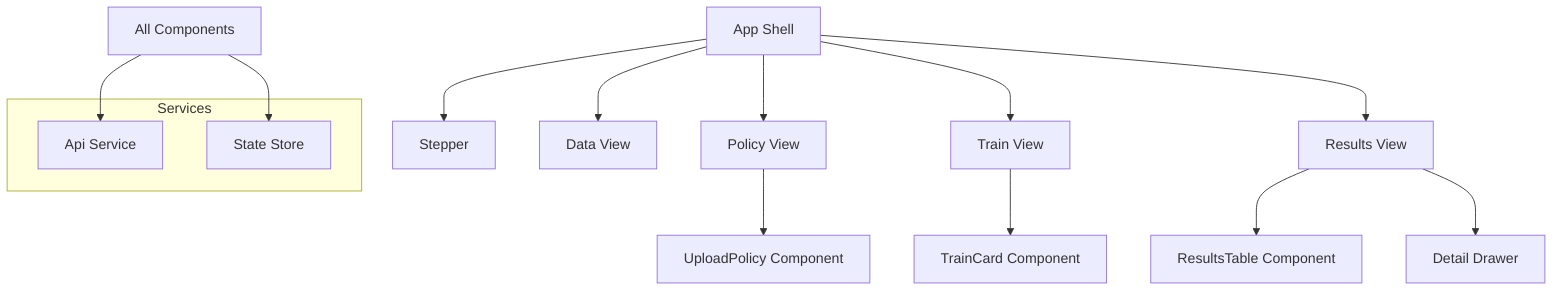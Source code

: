 %% Frontend components
graph TD
  App[App Shell] --> Stepper[Stepper]
  App --> DataView[Data View]
  App --> PolicyView[Policy View]
  App --> TrainView[Train View]
  App --> ResultsView[Results View]

  PolicyView --> UploadPolicy[UploadPolicy Component]
  TrainView --> TrainCard[TrainCard Component]
  ResultsView --> ResultsTable[ResultsTable Component]
  ResultsView --> DetailDrawer[Detail Drawer]

  subgraph Services
    ApiService[Api Service]
    StateStore[State Store]
  end
  All[All Components] --> ApiService
  All --> StateStore